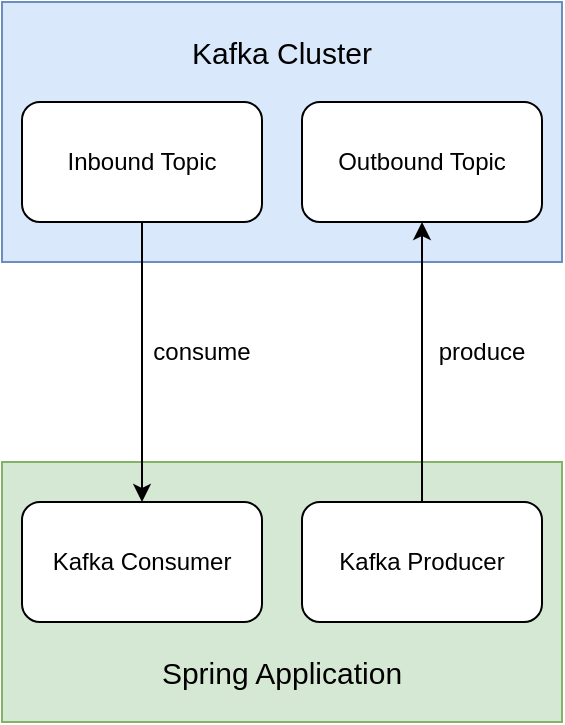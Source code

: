 <mxfile version="24.4.8" type="github">
  <diagram name="페이지-1" id="f_ijAe2MVVdj1flssfW5">
    <mxGraphModel dx="476" dy="906" grid="1" gridSize="10" guides="1" tooltips="1" connect="1" arrows="1" fold="1" page="1" pageScale="1" pageWidth="1169" pageHeight="827" math="0" shadow="0">
      <root>
        <mxCell id="0" />
        <mxCell id="1" parent="0" />
        <mxCell id="nf2A2d5hDT474Z5YE6yA-1" value="" style="rounded=0;whiteSpace=wrap;html=1;fillColor=#dae8fc;strokeColor=#6c8ebf;" vertex="1" parent="1">
          <mxGeometry x="120" y="80" width="280" height="130" as="geometry" />
        </mxCell>
        <mxCell id="nf2A2d5hDT474Z5YE6yA-2" value="Inbound Topic" style="rounded=1;whiteSpace=wrap;html=1;" vertex="1" parent="1">
          <mxGeometry x="130" y="130" width="120" height="60" as="geometry" />
        </mxCell>
        <mxCell id="nf2A2d5hDT474Z5YE6yA-3" value="Outbound Topic" style="rounded=1;whiteSpace=wrap;html=1;" vertex="1" parent="1">
          <mxGeometry x="270" y="130" width="120" height="60" as="geometry" />
        </mxCell>
        <mxCell id="nf2A2d5hDT474Z5YE6yA-4" value="&lt;font style=&quot;font-size: 15px;&quot;&gt;Kafka Cluster&lt;/font&gt;" style="text;html=1;align=center;verticalAlign=middle;whiteSpace=wrap;rounded=0;" vertex="1" parent="1">
          <mxGeometry x="210" y="80" width="100" height="50" as="geometry" />
        </mxCell>
        <mxCell id="nf2A2d5hDT474Z5YE6yA-5" value="" style="rounded=0;whiteSpace=wrap;html=1;fillColor=#d5e8d4;strokeColor=#82b366;" vertex="1" parent="1">
          <mxGeometry x="120" y="310" width="280" height="130" as="geometry" />
        </mxCell>
        <mxCell id="nf2A2d5hDT474Z5YE6yA-6" value="Kafka Consumer" style="rounded=1;whiteSpace=wrap;html=1;" vertex="1" parent="1">
          <mxGeometry x="130" y="330" width="120" height="60" as="geometry" />
        </mxCell>
        <mxCell id="nf2A2d5hDT474Z5YE6yA-10" style="edgeStyle=orthogonalEdgeStyle;rounded=0;orthogonalLoop=1;jettySize=auto;html=1;entryX=0.5;entryY=1;entryDx=0;entryDy=0;" edge="1" parent="1" source="nf2A2d5hDT474Z5YE6yA-7" target="nf2A2d5hDT474Z5YE6yA-3">
          <mxGeometry relative="1" as="geometry" />
        </mxCell>
        <mxCell id="nf2A2d5hDT474Z5YE6yA-7" value="Kafka Producer" style="rounded=1;whiteSpace=wrap;html=1;" vertex="1" parent="1">
          <mxGeometry x="270" y="330" width="120" height="60" as="geometry" />
        </mxCell>
        <mxCell id="nf2A2d5hDT474Z5YE6yA-8" value="&lt;font style=&quot;font-size: 15px;&quot;&gt;Spring Application&lt;/font&gt;" style="text;html=1;align=center;verticalAlign=middle;whiteSpace=wrap;rounded=0;" vertex="1" parent="1">
          <mxGeometry x="195" y="390" width="130" height="50" as="geometry" />
        </mxCell>
        <mxCell id="nf2A2d5hDT474Z5YE6yA-9" style="edgeStyle=orthogonalEdgeStyle;rounded=0;orthogonalLoop=1;jettySize=auto;html=1;exitX=0.5;exitY=1;exitDx=0;exitDy=0;" edge="1" parent="1" source="nf2A2d5hDT474Z5YE6yA-2">
          <mxGeometry relative="1" as="geometry">
            <mxPoint x="190" y="330" as="targetPoint" />
          </mxGeometry>
        </mxCell>
        <mxCell id="nf2A2d5hDT474Z5YE6yA-11" value="consume" style="text;html=1;align=center;verticalAlign=middle;whiteSpace=wrap;rounded=0;" vertex="1" parent="1">
          <mxGeometry x="190" y="240" width="60" height="30" as="geometry" />
        </mxCell>
        <mxCell id="nf2A2d5hDT474Z5YE6yA-12" value="produce" style="text;html=1;align=center;verticalAlign=middle;whiteSpace=wrap;rounded=0;" vertex="1" parent="1">
          <mxGeometry x="330" y="240" width="60" height="30" as="geometry" />
        </mxCell>
      </root>
    </mxGraphModel>
  </diagram>
</mxfile>
